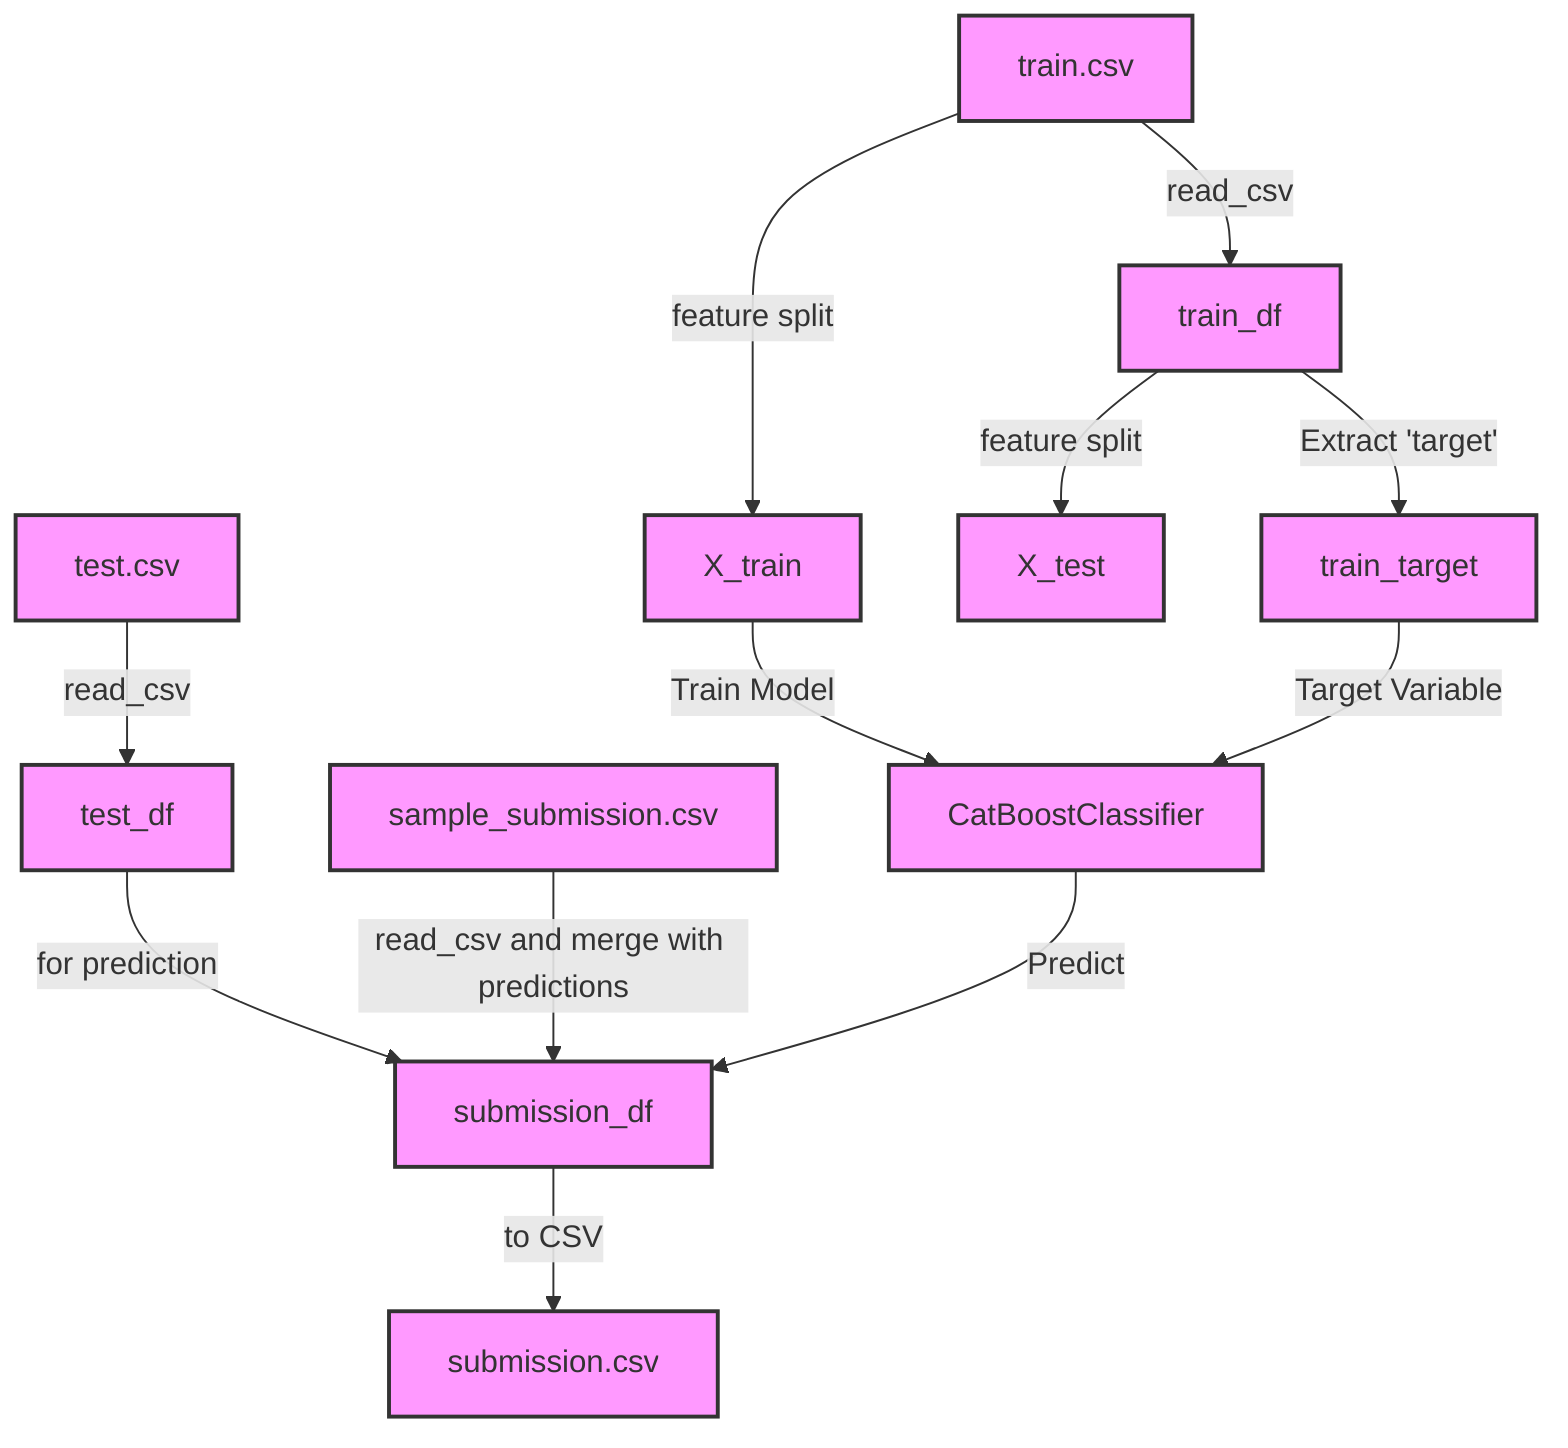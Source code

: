 flowchart TD
    %% Data Sources
    A["train.csv"] --> |"read_csv"| B["train_df"]
    B --> |"Extract 'target'"| C["train_target"]
    A --> |"feature split"| D["X_train"]
    B --> |"feature split"| E["X_test"]
    
    F["test.csv"] --> |"read_csv"| G["test_df"]
    G --> |"for prediction"| H["submission_df"]
    
    I["sample_submission.csv"] --> |"read_csv and merge with predictions"| H
    H --> |"to CSV"| J["submission.csv"]
    
    %% Model
    K["CatBoostClassifier"]
    D --> |"Train Model"| K
    C --> |"Target Variable"| K
    K --> |"Predict"| H
    
    %% Commentary 
    classDef nodeStyle fill:#f9f,stroke:#333,stroke-width:2px;
    class A,B,F,I nodeStyle;
    class C,D,E,G,H,J,K nodeStyle;